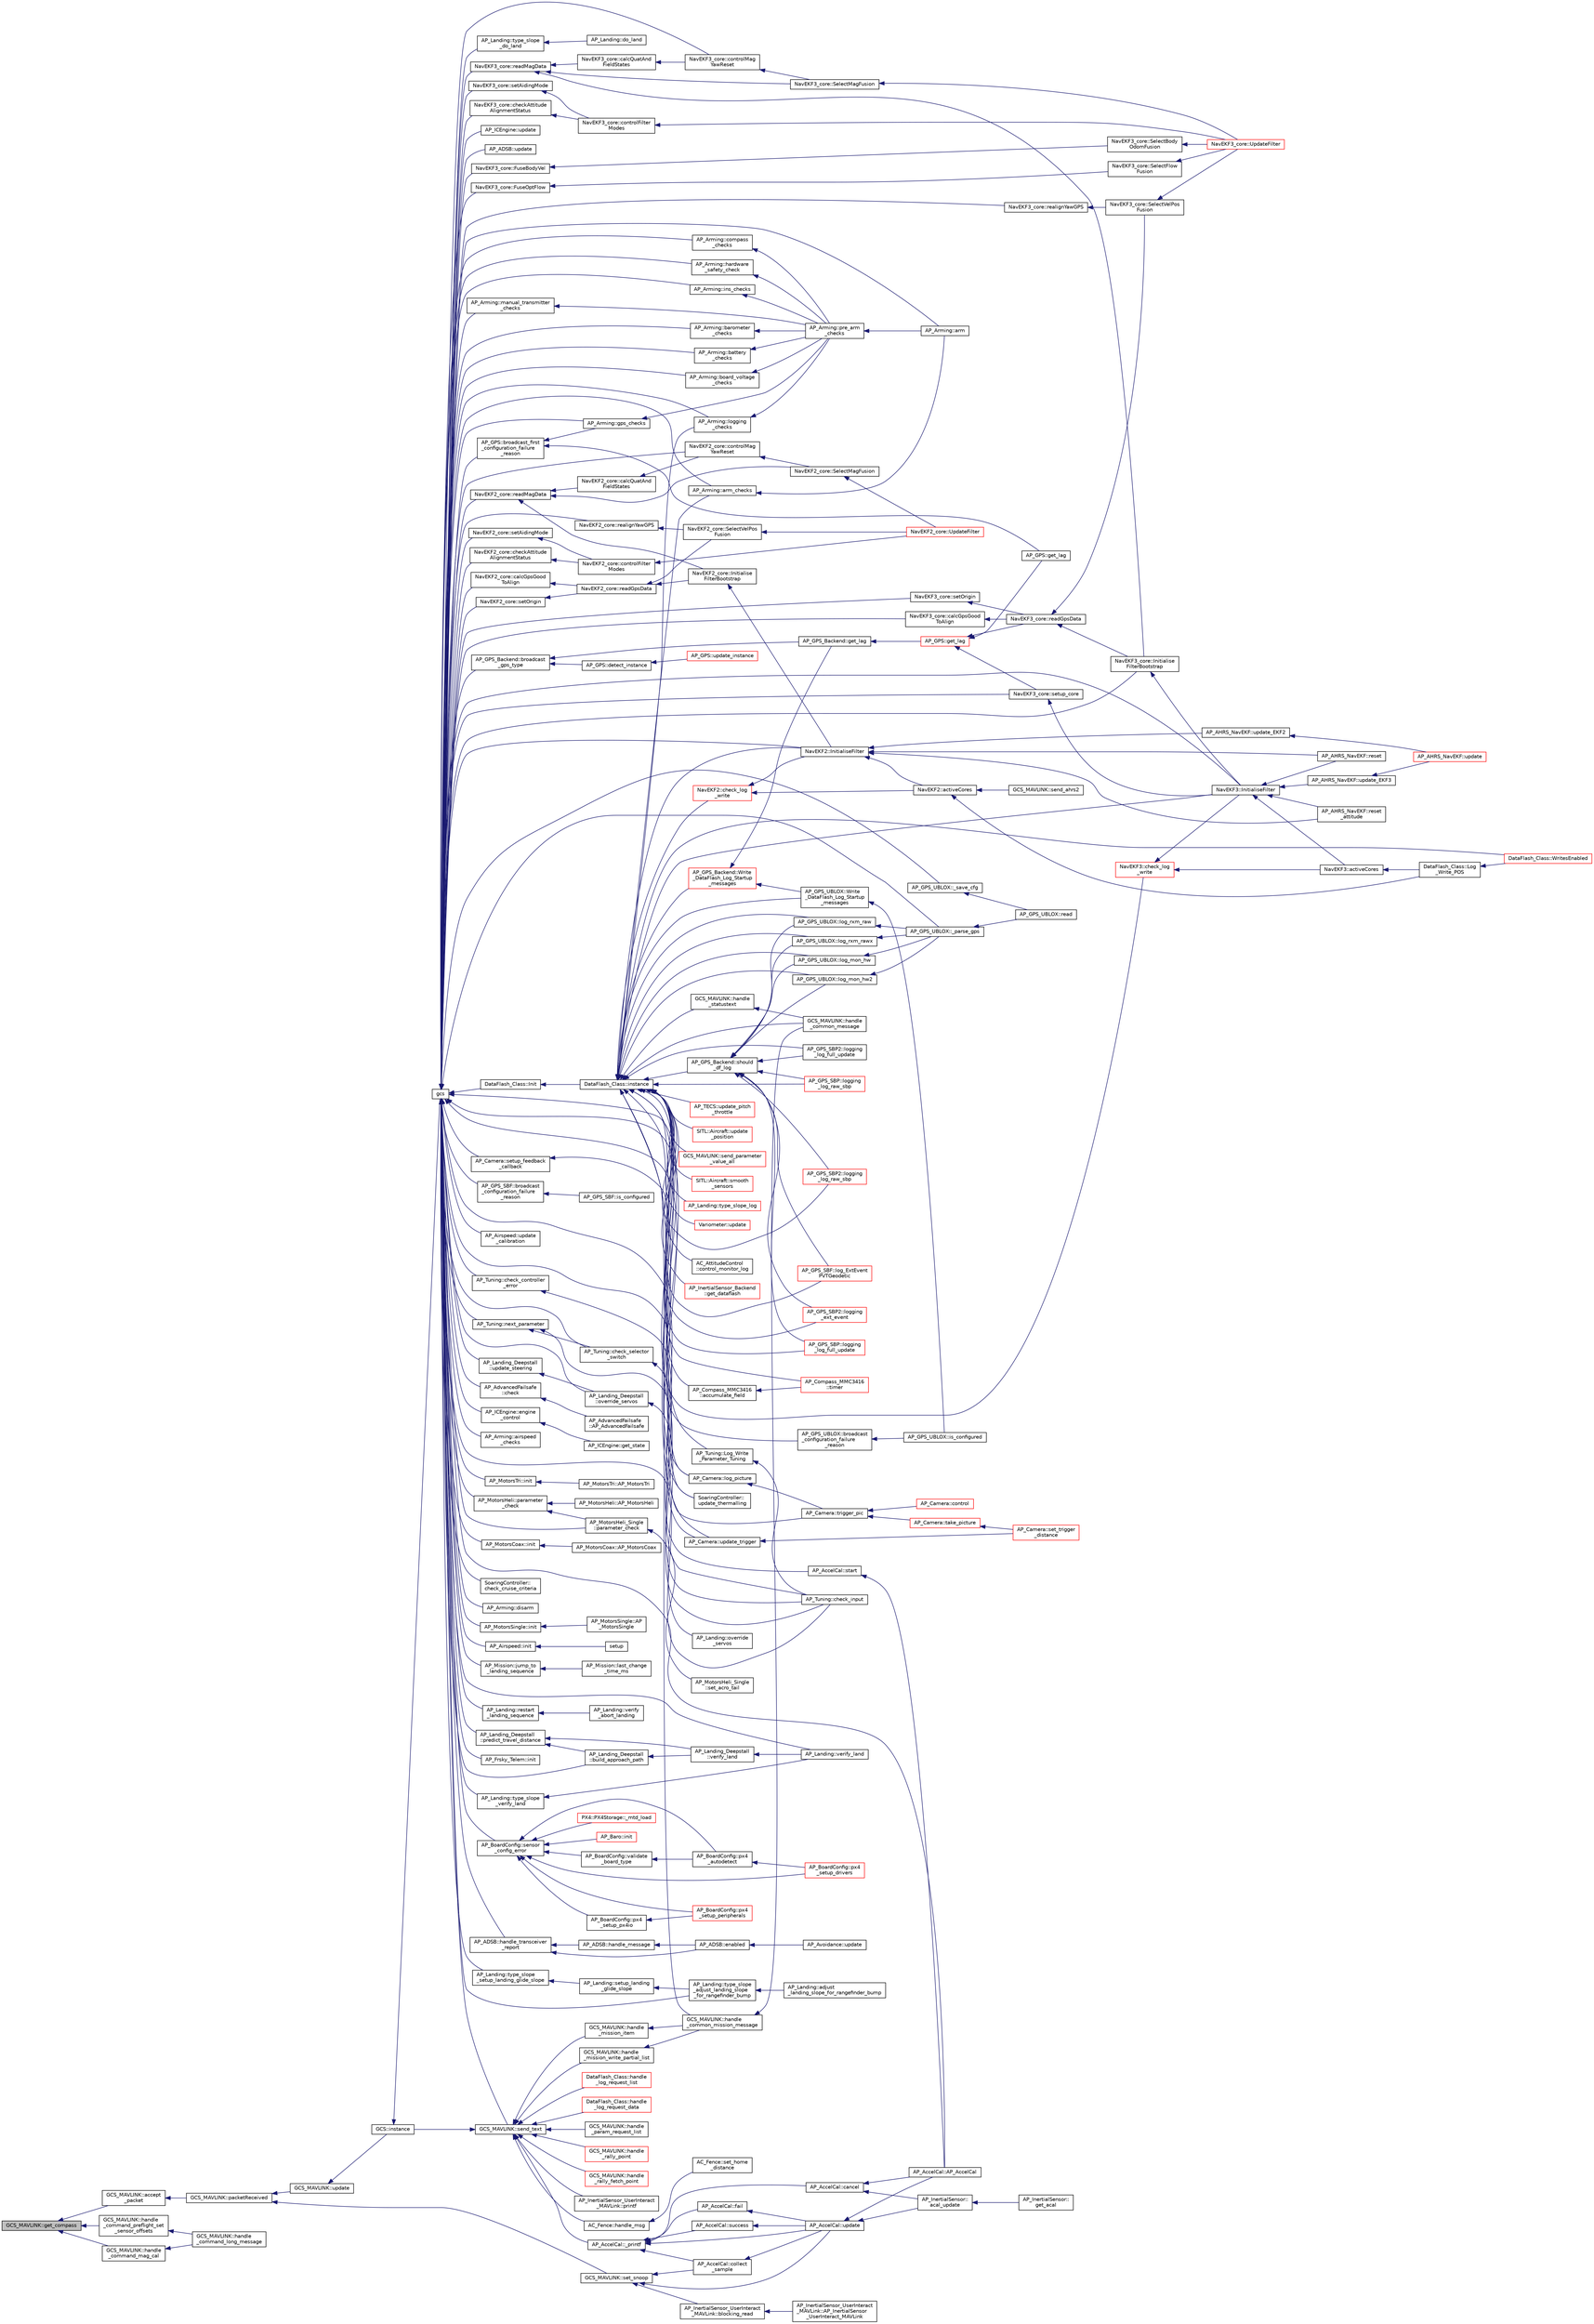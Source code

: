 digraph "GCS_MAVLINK::get_compass"
{
 // INTERACTIVE_SVG=YES
  edge [fontname="Helvetica",fontsize="10",labelfontname="Helvetica",labelfontsize="10"];
  node [fontname="Helvetica",fontsize="10",shape=record];
  rankdir="LR";
  Node1 [label="GCS_MAVLINK::get_compass",height=0.2,width=0.4,color="black", fillcolor="grey75", style="filled", fontcolor="black"];
  Node1 -> Node2 [dir="back",color="midnightblue",fontsize="10",style="solid",fontname="Helvetica"];
  Node2 [label="GCS_MAVLINK::accept\l_packet",height=0.2,width=0.4,color="black", fillcolor="white", style="filled",URL="$structGCS__MAVLINK.html#a27b88d50d3cbc5fec10b1e756eed45ae"];
  Node2 -> Node3 [dir="back",color="midnightblue",fontsize="10",style="solid",fontname="Helvetica"];
  Node3 [label="GCS_MAVLINK::packetReceived",height=0.2,width=0.4,color="black", fillcolor="white", style="filled",URL="$structGCS__MAVLINK.html#aabf8eb6ddc5987a67d80ba3100531b25"];
  Node3 -> Node4 [dir="back",color="midnightblue",fontsize="10",style="solid",fontname="Helvetica"];
  Node4 [label="GCS_MAVLINK::set_snoop",height=0.2,width=0.4,color="black", fillcolor="white", style="filled",URL="$structGCS__MAVLINK.html#a34892e32f5d039c3b977b3798d959645"];
  Node4 -> Node5 [dir="back",color="midnightblue",fontsize="10",style="solid",fontname="Helvetica"];
  Node5 [label="AP_AccelCal::update",height=0.2,width=0.4,color="black", fillcolor="white", style="filled",URL="$classAP__AccelCal.html#a5a2c8a471866eff24b340cc9680f9868"];
  Node5 -> Node6 [dir="back",color="midnightblue",fontsize="10",style="solid",fontname="Helvetica"];
  Node6 [label="AP_InertialSensor::\lacal_update",height=0.2,width=0.4,color="black", fillcolor="white", style="filled",URL="$classAP__InertialSensor.html#a9ca5d711a97f4c33fe6a7c31b1329761"];
  Node6 -> Node7 [dir="back",color="midnightblue",fontsize="10",style="solid",fontname="Helvetica"];
  Node7 [label="AP_InertialSensor::\lget_acal",height=0.2,width=0.4,color="black", fillcolor="white", style="filled",URL="$classAP__InertialSensor.html#ab7992b2d70b268a86ad4354531ae464d"];
  Node5 -> Node8 [dir="back",color="midnightblue",fontsize="10",style="solid",fontname="Helvetica"];
  Node8 [label="AP_AccelCal::AP_AccelCal",height=0.2,width=0.4,color="black", fillcolor="white", style="filled",URL="$classAP__AccelCal.html#a04edd404ef14de6e6106e02f3746afeb"];
  Node4 -> Node9 [dir="back",color="midnightblue",fontsize="10",style="solid",fontname="Helvetica"];
  Node9 [label="AP_AccelCal::collect\l_sample",height=0.2,width=0.4,color="black", fillcolor="white", style="filled",URL="$classAP__AccelCal.html#a82a377b367cf5ce28a8631005cfabb7f"];
  Node9 -> Node5 [dir="back",color="midnightblue",fontsize="10",style="solid",fontname="Helvetica"];
  Node4 -> Node10 [dir="back",color="midnightblue",fontsize="10",style="solid",fontname="Helvetica"];
  Node10 [label="AP_InertialSensor_UserInteract\l_MAVLink::blocking_read",height=0.2,width=0.4,color="black", fillcolor="white", style="filled",URL="$classAP__InertialSensor__UserInteract__MAVLink.html#a48aca70929432691988f04da6a6797e9"];
  Node10 -> Node11 [dir="back",color="midnightblue",fontsize="10",style="solid",fontname="Helvetica"];
  Node11 [label="AP_InertialSensor_UserInteract\l_MAVLink::AP_InertialSensor\l_UserInteract_MAVLink",height=0.2,width=0.4,color="black", fillcolor="white", style="filled",URL="$classAP__InertialSensor__UserInteract__MAVLink.html#ae235eeabe02f29f04a8876cbb1a10161"];
  Node3 -> Node12 [dir="back",color="midnightblue",fontsize="10",style="solid",fontname="Helvetica"];
  Node12 [label="GCS_MAVLINK::update",height=0.2,width=0.4,color="black", fillcolor="white", style="filled",URL="$structGCS__MAVLINK.html#aafd0957768c4f81022b1f173c561b42d"];
  Node12 -> Node13 [dir="back",color="midnightblue",fontsize="10",style="solid",fontname="Helvetica"];
  Node13 [label="GCS::instance",height=0.2,width=0.4,color="black", fillcolor="white", style="filled",URL="$classGCS.html#ae4cc34bdfabd2de4587d3553e6b4582d"];
  Node13 -> Node14 [dir="back",color="midnightblue",fontsize="10",style="solid",fontname="Helvetica"];
  Node14 [label="gcs",height=0.2,width=0.4,color="black", fillcolor="white", style="filled",URL="$GCS__Common_8cpp.html#a1d3cc361b864ddf64a44c12ab3bd044e"];
  Node14 -> Node15 [dir="back",color="midnightblue",fontsize="10",style="solid",fontname="Helvetica"];
  Node15 [label="AP_GPS_UBLOX::_parse_gps",height=0.2,width=0.4,color="black", fillcolor="white", style="filled",URL="$classAP__GPS__UBLOX.html#a16ae8ab4b0babfbc2245beb0a438ec33"];
  Node15 -> Node16 [dir="back",color="midnightblue",fontsize="10",style="solid",fontname="Helvetica"];
  Node16 [label="AP_GPS_UBLOX::read",height=0.2,width=0.4,color="black", fillcolor="white", style="filled",URL="$classAP__GPS__UBLOX.html#a09825f5ca37ee9bdb5e0939a4073a84e"];
  Node14 -> Node17 [dir="back",color="midnightblue",fontsize="10",style="solid",fontname="Helvetica"];
  Node17 [label="AP_GPS_UBLOX::_save_cfg",height=0.2,width=0.4,color="black", fillcolor="white", style="filled",URL="$classAP__GPS__UBLOX.html#a735f714c51ff36ab8e5fa4cf266627ab"];
  Node17 -> Node16 [dir="back",color="midnightblue",fontsize="10",style="solid",fontname="Helvetica"];
  Node14 -> Node18 [dir="back",color="midnightblue",fontsize="10",style="solid",fontname="Helvetica"];
  Node18 [label="AP_Arming::airspeed\l_checks",height=0.2,width=0.4,color="black", fillcolor="white", style="filled",URL="$classAP__Arming.html#a2b7ca6e3c7517feca088b28d45f2fc61"];
  Node14 -> Node8 [dir="back",color="midnightblue",fontsize="10",style="solid",fontname="Helvetica"];
  Node14 -> Node19 [dir="back",color="midnightblue",fontsize="10",style="solid",fontname="Helvetica"];
  Node19 [label="AP_Arming::arm",height=0.2,width=0.4,color="black", fillcolor="white", style="filled",URL="$classAP__Arming.html#a47b859d9929a736df2f08a1cad03efcb"];
  Node14 -> Node20 [dir="back",color="midnightblue",fontsize="10",style="solid",fontname="Helvetica"];
  Node20 [label="AP_Arming::arm_checks",height=0.2,width=0.4,color="black", fillcolor="white", style="filled",URL="$classAP__Arming.html#ab2f0095af9b74996b11006d85fc137ed"];
  Node20 -> Node19 [dir="back",color="midnightblue",fontsize="10",style="solid",fontname="Helvetica"];
  Node14 -> Node21 [dir="back",color="midnightblue",fontsize="10",style="solid",fontname="Helvetica"];
  Node21 [label="AP_Arming::barometer\l_checks",height=0.2,width=0.4,color="black", fillcolor="white", style="filled",URL="$classAP__Arming.html#af6f4e5ed936ada30378367cda0ad7710"];
  Node21 -> Node22 [dir="back",color="midnightblue",fontsize="10",style="solid",fontname="Helvetica"];
  Node22 [label="AP_Arming::pre_arm\l_checks",height=0.2,width=0.4,color="black", fillcolor="white", style="filled",URL="$classAP__Arming.html#a73c03baf7f22b7124a2ac9e9286a850a"];
  Node22 -> Node19 [dir="back",color="midnightblue",fontsize="10",style="solid",fontname="Helvetica"];
  Node14 -> Node23 [dir="back",color="midnightblue",fontsize="10",style="solid",fontname="Helvetica"];
  Node23 [label="AP_Arming::battery\l_checks",height=0.2,width=0.4,color="black", fillcolor="white", style="filled",URL="$classAP__Arming.html#a03bd378dc54cf6f8624cac6c2e59aa79"];
  Node23 -> Node22 [dir="back",color="midnightblue",fontsize="10",style="solid",fontname="Helvetica"];
  Node14 -> Node24 [dir="back",color="midnightblue",fontsize="10",style="solid",fontname="Helvetica"];
  Node24 [label="AP_Arming::board_voltage\l_checks",height=0.2,width=0.4,color="black", fillcolor="white", style="filled",URL="$classAP__Arming.html#a3a7732a0c5ed5b5ccbb97e72c2a6587c"];
  Node24 -> Node22 [dir="back",color="midnightblue",fontsize="10",style="solid",fontname="Helvetica"];
  Node14 -> Node25 [dir="back",color="midnightblue",fontsize="10",style="solid",fontname="Helvetica"];
  Node25 [label="AP_GPS_SBF::broadcast\l_configuration_failure\l_reason",height=0.2,width=0.4,color="black", fillcolor="white", style="filled",URL="$classAP__GPS__SBF.html#a3afd5ceacd87462981cc290fd3dcc66d"];
  Node25 -> Node26 [dir="back",color="midnightblue",fontsize="10",style="solid",fontname="Helvetica"];
  Node26 [label="AP_GPS_SBF::is_configured",height=0.2,width=0.4,color="black", fillcolor="white", style="filled",URL="$classAP__GPS__SBF.html#a6efa60b7831d8b60ebee050d2d37842d"];
  Node14 -> Node27 [dir="back",color="midnightblue",fontsize="10",style="solid",fontname="Helvetica"];
  Node27 [label="AP_GPS_UBLOX::broadcast\l_configuration_failure\l_reason",height=0.2,width=0.4,color="black", fillcolor="white", style="filled",URL="$classAP__GPS__UBLOX.html#a63fbd7a6bd3cac3ce3072a4713a0d1bc"];
  Node27 -> Node28 [dir="back",color="midnightblue",fontsize="10",style="solid",fontname="Helvetica"];
  Node28 [label="AP_GPS_UBLOX::is_configured",height=0.2,width=0.4,color="black", fillcolor="white", style="filled",URL="$classAP__GPS__UBLOX.html#a58f67b3059c4ba8892d12ae9139f077d"];
  Node14 -> Node29 [dir="back",color="midnightblue",fontsize="10",style="solid",fontname="Helvetica"];
  Node29 [label="AP_GPS::broadcast_first\l_configuration_failure\l_reason",height=0.2,width=0.4,color="black", fillcolor="white", style="filled",URL="$classAP__GPS.html#a04a660c6aeee0add4d4d6ebac74c2944"];
  Node29 -> Node30 [dir="back",color="midnightblue",fontsize="10",style="solid",fontname="Helvetica"];
  Node30 [label="AP_GPS::get_lag",height=0.2,width=0.4,color="black", fillcolor="white", style="filled",URL="$classAP__GPS.html#a6e74a89971cdb43f9d24e5dd9a36a090"];
  Node29 -> Node31 [dir="back",color="midnightblue",fontsize="10",style="solid",fontname="Helvetica"];
  Node31 [label="AP_Arming::gps_checks",height=0.2,width=0.4,color="black", fillcolor="white", style="filled",URL="$classAP__Arming.html#a3e31fe40e0d7d0e6befd2f82dd6b5a6d"];
  Node31 -> Node22 [dir="back",color="midnightblue",fontsize="10",style="solid",fontname="Helvetica"];
  Node14 -> Node32 [dir="back",color="midnightblue",fontsize="10",style="solid",fontname="Helvetica"];
  Node32 [label="AP_GPS_Backend::broadcast\l_gps_type",height=0.2,width=0.4,color="black", fillcolor="white", style="filled",URL="$classAP__GPS__Backend.html#ae08cc0de134fdba86c629c09dc5c8790"];
  Node32 -> Node33 [dir="back",color="midnightblue",fontsize="10",style="solid",fontname="Helvetica"];
  Node33 [label="AP_GPS::detect_instance",height=0.2,width=0.4,color="black", fillcolor="white", style="filled",URL="$classAP__GPS.html#a4bdd5c70ed358b4147a58c7d09f040dd"];
  Node33 -> Node34 [dir="back",color="midnightblue",fontsize="10",style="solid",fontname="Helvetica"];
  Node34 [label="AP_GPS::update_instance",height=0.2,width=0.4,color="red", fillcolor="white", style="filled",URL="$classAP__GPS.html#a83302e8b52e5d01ae67375b3542eb460"];
  Node32 -> Node35 [dir="back",color="midnightblue",fontsize="10",style="solid",fontname="Helvetica"];
  Node35 [label="AP_GPS_Backend::get_lag",height=0.2,width=0.4,color="black", fillcolor="white", style="filled",URL="$classAP__GPS__Backend.html#aef958d85d2717afc7b1e3af3eaf19291"];
  Node35 -> Node36 [dir="back",color="midnightblue",fontsize="10",style="solid",fontname="Helvetica"];
  Node36 [label="AP_GPS::get_lag",height=0.2,width=0.4,color="red", fillcolor="white", style="filled",URL="$classAP__GPS.html#a4a682466e84404be8ca6f66816fd56a5"];
  Node36 -> Node30 [dir="back",color="midnightblue",fontsize="10",style="solid",fontname="Helvetica"];
  Node36 -> Node37 [dir="back",color="midnightblue",fontsize="10",style="solid",fontname="Helvetica"];
  Node37 [label="NavEKF3_core::readGpsData",height=0.2,width=0.4,color="black", fillcolor="white", style="filled",URL="$classNavEKF3__core.html#ac8dc281034818e5fc9b2207daa2b7c3a"];
  Node37 -> Node38 [dir="back",color="midnightblue",fontsize="10",style="solid",fontname="Helvetica"];
  Node38 [label="NavEKF3_core::Initialise\lFilterBootstrap",height=0.2,width=0.4,color="black", fillcolor="white", style="filled",URL="$classNavEKF3__core.html#aae18ada44b1b7be0d45af03391ef961a"];
  Node38 -> Node39 [dir="back",color="midnightblue",fontsize="10",style="solid",fontname="Helvetica"];
  Node39 [label="NavEKF3::InitialiseFilter",height=0.2,width=0.4,color="black", fillcolor="white", style="filled",URL="$classNavEKF3.html#a07f064fa513fbb6e7188141904f3b5b5"];
  Node39 -> Node40 [dir="back",color="midnightblue",fontsize="10",style="solid",fontname="Helvetica"];
  Node40 [label="AP_AHRS_NavEKF::update_EKF3",height=0.2,width=0.4,color="black", fillcolor="white", style="filled",URL="$classAP__AHRS__NavEKF.html#a324160404f12959e955554f5aed26459"];
  Node40 -> Node41 [dir="back",color="midnightblue",fontsize="10",style="solid",fontname="Helvetica"];
  Node41 [label="AP_AHRS_NavEKF::update",height=0.2,width=0.4,color="red", fillcolor="white", style="filled",URL="$classAP__AHRS__NavEKF.html#ac8111979c5dc37a55b2c50818534ea52"];
  Node39 -> Node42 [dir="back",color="midnightblue",fontsize="10",style="solid",fontname="Helvetica"];
  Node42 [label="AP_AHRS_NavEKF::reset",height=0.2,width=0.4,color="black", fillcolor="white", style="filled",URL="$classAP__AHRS__NavEKF.html#a532ff0df024a4537e5a108c42ba405a7"];
  Node39 -> Node43 [dir="back",color="midnightblue",fontsize="10",style="solid",fontname="Helvetica"];
  Node43 [label="AP_AHRS_NavEKF::reset\l_attitude",height=0.2,width=0.4,color="black", fillcolor="white", style="filled",URL="$classAP__AHRS__NavEKF.html#a9bd3c7f1793a48cd0d736b19fbfaf19a"];
  Node39 -> Node44 [dir="back",color="midnightblue",fontsize="10",style="solid",fontname="Helvetica"];
  Node44 [label="NavEKF3::activeCores",height=0.2,width=0.4,color="black", fillcolor="white", style="filled",URL="$classNavEKF3.html#a3e1f50ad977a17222fcd7a6851b0f2ec"];
  Node44 -> Node45 [dir="back",color="midnightblue",fontsize="10",style="solid",fontname="Helvetica"];
  Node45 [label="DataFlash_Class::Log\l_Write_POS",height=0.2,width=0.4,color="black", fillcolor="white", style="filled",URL="$classDataFlash__Class.html#a46e58faaa53c44516433f6bb7bde4163"];
  Node45 -> Node46 [dir="back",color="midnightblue",fontsize="10",style="solid",fontname="Helvetica"];
  Node46 [label="DataFlash_Class::WritesEnabled",height=0.2,width=0.4,color="red", fillcolor="white", style="filled",URL="$classDataFlash__Class.html#a680528ccef337901407a125439e1f397"];
  Node37 -> Node47 [dir="back",color="midnightblue",fontsize="10",style="solid",fontname="Helvetica"];
  Node47 [label="NavEKF3_core::SelectVelPos\lFusion",height=0.2,width=0.4,color="black", fillcolor="white", style="filled",URL="$classNavEKF3__core.html#a8f4723dabc873f7112948a18b290fb01"];
  Node47 -> Node48 [dir="back",color="midnightblue",fontsize="10",style="solid",fontname="Helvetica"];
  Node48 [label="NavEKF3_core::UpdateFilter",height=0.2,width=0.4,color="red", fillcolor="white", style="filled",URL="$classNavEKF3__core.html#a2a7fae9e0bf2ce6fc2f9b3918dc168d3"];
  Node36 -> Node49 [dir="back",color="midnightblue",fontsize="10",style="solid",fontname="Helvetica"];
  Node49 [label="NavEKF3_core::setup_core",height=0.2,width=0.4,color="black", fillcolor="white", style="filled",URL="$classNavEKF3__core.html#a0b8f47e59f846a862b145edfaa9b7e99"];
  Node49 -> Node39 [dir="back",color="midnightblue",fontsize="10",style="solid",fontname="Helvetica"];
  Node14 -> Node50 [dir="back",color="midnightblue",fontsize="10",style="solid",fontname="Helvetica"];
  Node50 [label="AP_Landing_Deepstall\l::build_approach_path",height=0.2,width=0.4,color="black", fillcolor="white", style="filled",URL="$classAP__Landing__Deepstall.html#a4a72b071a83b10f686db40d93a9ddb7c"];
  Node50 -> Node51 [dir="back",color="midnightblue",fontsize="10",style="solid",fontname="Helvetica"];
  Node51 [label="AP_Landing_Deepstall\l::verify_land",height=0.2,width=0.4,color="black", fillcolor="white", style="filled",URL="$classAP__Landing__Deepstall.html#af3cde793ef57477c3468547de0a8a90f"];
  Node51 -> Node52 [dir="back",color="midnightblue",fontsize="10",style="solid",fontname="Helvetica"];
  Node52 [label="AP_Landing::verify_land",height=0.2,width=0.4,color="black", fillcolor="white", style="filled",URL="$classAP__Landing.html#afdbc34de818b9cb366336c23660fd495"];
  Node14 -> Node53 [dir="back",color="midnightblue",fontsize="10",style="solid",fontname="Helvetica"];
  Node53 [label="NavEKF2_core::calcGpsGood\lToAlign",height=0.2,width=0.4,color="black", fillcolor="white", style="filled",URL="$classNavEKF2__core.html#af17ad10645eedde6134e5988ed2b80b2"];
  Node53 -> Node54 [dir="back",color="midnightblue",fontsize="10",style="solid",fontname="Helvetica"];
  Node54 [label="NavEKF2_core::readGpsData",height=0.2,width=0.4,color="black", fillcolor="white", style="filled",URL="$classNavEKF2__core.html#ae325dba2deac733f1de41c5e7ee4f707"];
  Node54 -> Node55 [dir="back",color="midnightblue",fontsize="10",style="solid",fontname="Helvetica"];
  Node55 [label="NavEKF2_core::Initialise\lFilterBootstrap",height=0.2,width=0.4,color="black", fillcolor="white", style="filled",URL="$classNavEKF2__core.html#a4a06ae47c3edebdecd2b179a0567f00b"];
  Node55 -> Node56 [dir="back",color="midnightblue",fontsize="10",style="solid",fontname="Helvetica"];
  Node56 [label="NavEKF2::InitialiseFilter",height=0.2,width=0.4,color="black", fillcolor="white", style="filled",URL="$classNavEKF2.html#a9c447b8d84abf2dfc845ddbbbad46a2b"];
  Node56 -> Node57 [dir="back",color="midnightblue",fontsize="10",style="solid",fontname="Helvetica"];
  Node57 [label="AP_AHRS_NavEKF::update_EKF2",height=0.2,width=0.4,color="black", fillcolor="white", style="filled",URL="$classAP__AHRS__NavEKF.html#a0187c6d3d4348b002a204c05d3e94b07"];
  Node57 -> Node41 [dir="back",color="midnightblue",fontsize="10",style="solid",fontname="Helvetica"];
  Node56 -> Node42 [dir="back",color="midnightblue",fontsize="10",style="solid",fontname="Helvetica"];
  Node56 -> Node43 [dir="back",color="midnightblue",fontsize="10",style="solid",fontname="Helvetica"];
  Node56 -> Node58 [dir="back",color="midnightblue",fontsize="10",style="solid",fontname="Helvetica"];
  Node58 [label="NavEKF2::activeCores",height=0.2,width=0.4,color="black", fillcolor="white", style="filled",URL="$classNavEKF2.html#ab18af2714c15fcf190493c01e2a28c73"];
  Node58 -> Node45 [dir="back",color="midnightblue",fontsize="10",style="solid",fontname="Helvetica"];
  Node58 -> Node59 [dir="back",color="midnightblue",fontsize="10",style="solid",fontname="Helvetica"];
  Node59 [label="GCS_MAVLINK::send_ahrs2",height=0.2,width=0.4,color="black", fillcolor="white", style="filled",URL="$structGCS__MAVLINK.html#a558ba3447048b78cb9dde460053e2741"];
  Node54 -> Node60 [dir="back",color="midnightblue",fontsize="10",style="solid",fontname="Helvetica"];
  Node60 [label="NavEKF2_core::SelectVelPos\lFusion",height=0.2,width=0.4,color="black", fillcolor="white", style="filled",URL="$classNavEKF2__core.html#aff31047fa71772bca7ce574617ede0f6"];
  Node60 -> Node61 [dir="back",color="midnightblue",fontsize="10",style="solid",fontname="Helvetica"];
  Node61 [label="NavEKF2_core::UpdateFilter",height=0.2,width=0.4,color="red", fillcolor="white", style="filled",URL="$classNavEKF2__core.html#a5f5c815cbd5ebba30d731f89f87726c3"];
  Node14 -> Node62 [dir="back",color="midnightblue",fontsize="10",style="solid",fontname="Helvetica"];
  Node62 [label="NavEKF3_core::calcGpsGood\lToAlign",height=0.2,width=0.4,color="black", fillcolor="white", style="filled",URL="$classNavEKF3__core.html#ab712c6228fff3e0413b5bf039755ccaf"];
  Node62 -> Node37 [dir="back",color="midnightblue",fontsize="10",style="solid",fontname="Helvetica"];
  Node14 -> Node63 [dir="back",color="midnightblue",fontsize="10",style="solid",fontname="Helvetica"];
  Node63 [label="AP_AdvancedFailsafe\l::check",height=0.2,width=0.4,color="black", fillcolor="white", style="filled",URL="$classAP__AdvancedFailsafe.html#a017a878d56457eea9bd9a59c07b92190"];
  Node63 -> Node64 [dir="back",color="midnightblue",fontsize="10",style="solid",fontname="Helvetica"];
  Node64 [label="AP_AdvancedFailsafe\l::AP_AdvancedFailsafe",height=0.2,width=0.4,color="black", fillcolor="white", style="filled",URL="$classAP__AdvancedFailsafe.html#a39be1f9cf2fd71b852e60314e24a5014"];
  Node14 -> Node65 [dir="back",color="midnightblue",fontsize="10",style="solid",fontname="Helvetica"];
  Node65 [label="AP_Tuning::check_controller\l_error",height=0.2,width=0.4,color="black", fillcolor="white", style="filled",URL="$classAP__Tuning.html#a2edf7f8bc74c25be438ec7ceacbe9267"];
  Node65 -> Node66 [dir="back",color="midnightblue",fontsize="10",style="solid",fontname="Helvetica"];
  Node66 [label="AP_Tuning::check_input",height=0.2,width=0.4,color="black", fillcolor="white", style="filled",URL="$classAP__Tuning.html#a26bf8c5e3711e547ce95654ca285fecb"];
  Node14 -> Node67 [dir="back",color="midnightblue",fontsize="10",style="solid",fontname="Helvetica"];
  Node67 [label="SoaringController::\lcheck_cruise_criteria",height=0.2,width=0.4,color="black", fillcolor="white", style="filled",URL="$classSoaringController.html#a67d3126fd2b67b567a8aac3998948170"];
  Node14 -> Node66 [dir="back",color="midnightblue",fontsize="10",style="solid",fontname="Helvetica"];
  Node14 -> Node68 [dir="back",color="midnightblue",fontsize="10",style="solid",fontname="Helvetica"];
  Node68 [label="AP_Tuning::check_selector\l_switch",height=0.2,width=0.4,color="black", fillcolor="white", style="filled",URL="$classAP__Tuning.html#a2c322bf5acb10cb09aee89436abf4e04"];
  Node68 -> Node66 [dir="back",color="midnightblue",fontsize="10",style="solid",fontname="Helvetica"];
  Node14 -> Node69 [dir="back",color="midnightblue",fontsize="10",style="solid",fontname="Helvetica"];
  Node69 [label="NavEKF2_core::checkAttitude\lAlignmentStatus",height=0.2,width=0.4,color="black", fillcolor="white", style="filled",URL="$classNavEKF2__core.html#aeae0381fbcdde23ea1a58f929d0aeafb"];
  Node69 -> Node70 [dir="back",color="midnightblue",fontsize="10",style="solid",fontname="Helvetica"];
  Node70 [label="NavEKF2_core::controlFilter\lModes",height=0.2,width=0.4,color="black", fillcolor="white", style="filled",URL="$classNavEKF2__core.html#a9c41b138c335540f4cc51c4b3fff9b9f"];
  Node70 -> Node61 [dir="back",color="midnightblue",fontsize="10",style="solid",fontname="Helvetica"];
  Node14 -> Node71 [dir="back",color="midnightblue",fontsize="10",style="solid",fontname="Helvetica"];
  Node71 [label="NavEKF3_core::checkAttitude\lAlignmentStatus",height=0.2,width=0.4,color="black", fillcolor="white", style="filled",URL="$classNavEKF3__core.html#a7ccaa712cd813dd23e6cb1a438be83ae"];
  Node71 -> Node72 [dir="back",color="midnightblue",fontsize="10",style="solid",fontname="Helvetica"];
  Node72 [label="NavEKF3_core::controlFilter\lModes",height=0.2,width=0.4,color="black", fillcolor="white", style="filled",URL="$classNavEKF3__core.html#a95c6e08d506573f77311f547a0d97fd2"];
  Node72 -> Node48 [dir="back",color="midnightblue",fontsize="10",style="solid",fontname="Helvetica"];
  Node14 -> Node73 [dir="back",color="midnightblue",fontsize="10",style="solid",fontname="Helvetica"];
  Node73 [label="AP_Arming::compass\l_checks",height=0.2,width=0.4,color="black", fillcolor="white", style="filled",URL="$classAP__Arming.html#a24332b3f5e2e233914bce12e69ae9564"];
  Node73 -> Node22 [dir="back",color="midnightblue",fontsize="10",style="solid",fontname="Helvetica"];
  Node14 -> Node74 [dir="back",color="midnightblue",fontsize="10",style="solid",fontname="Helvetica"];
  Node74 [label="NavEKF2_core::controlMag\lYawReset",height=0.2,width=0.4,color="black", fillcolor="white", style="filled",URL="$classNavEKF2__core.html#a3989e564224adfa26b0e32a5a03aca10"];
  Node74 -> Node75 [dir="back",color="midnightblue",fontsize="10",style="solid",fontname="Helvetica"];
  Node75 [label="NavEKF2_core::SelectMagFusion",height=0.2,width=0.4,color="black", fillcolor="white", style="filled",URL="$classNavEKF2__core.html#aa0f6cd840e93e0233f056c88ce45ef85"];
  Node75 -> Node61 [dir="back",color="midnightblue",fontsize="10",style="solid",fontname="Helvetica"];
  Node14 -> Node76 [dir="back",color="midnightblue",fontsize="10",style="solid",fontname="Helvetica"];
  Node76 [label="NavEKF3_core::controlMag\lYawReset",height=0.2,width=0.4,color="black", fillcolor="white", style="filled",URL="$classNavEKF3__core.html#ae050fc8e6c45d5134f8cba8dabc719e8"];
  Node76 -> Node77 [dir="back",color="midnightblue",fontsize="10",style="solid",fontname="Helvetica"];
  Node77 [label="NavEKF3_core::SelectMagFusion",height=0.2,width=0.4,color="black", fillcolor="white", style="filled",URL="$classNavEKF3__core.html#a800d407d377e6532d563c68cc3c731d8"];
  Node77 -> Node48 [dir="back",color="midnightblue",fontsize="10",style="solid",fontname="Helvetica"];
  Node14 -> Node78 [dir="back",color="midnightblue",fontsize="10",style="solid",fontname="Helvetica"];
  Node78 [label="AP_Arming::disarm",height=0.2,width=0.4,color="black", fillcolor="white", style="filled",URL="$classAP__Arming.html#a1cd502992feb63526f3e2942576d4c03"];
  Node14 -> Node79 [dir="back",color="midnightblue",fontsize="10",style="solid",fontname="Helvetica"];
  Node79 [label="AP_ICEngine::engine\l_control",height=0.2,width=0.4,color="black", fillcolor="white", style="filled",URL="$classAP__ICEngine.html#a7ff9bcb99673c2fdd18f017902759fdc"];
  Node79 -> Node80 [dir="back",color="midnightblue",fontsize="10",style="solid",fontname="Helvetica"];
  Node80 [label="AP_ICEngine::get_state",height=0.2,width=0.4,color="black", fillcolor="white", style="filled",URL="$classAP__ICEngine.html#a8f16fbca2b8c8ecd7b0c4b25e75b780c"];
  Node14 -> Node81 [dir="back",color="midnightblue",fontsize="10",style="solid",fontname="Helvetica"];
  Node81 [label="NavEKF3_core::FuseBodyVel",height=0.2,width=0.4,color="black", fillcolor="white", style="filled",URL="$classNavEKF3__core.html#ac3a112101b27d4efd4d9f9cb7904268f"];
  Node81 -> Node82 [dir="back",color="midnightblue",fontsize="10",style="solid",fontname="Helvetica"];
  Node82 [label="NavEKF3_core::SelectBody\lOdomFusion",height=0.2,width=0.4,color="black", fillcolor="white", style="filled",URL="$classNavEKF3__core.html#a3428bb1101c7d29ed20a768b39e234a1"];
  Node82 -> Node48 [dir="back",color="midnightblue",fontsize="10",style="solid",fontname="Helvetica"];
  Node14 -> Node83 [dir="back",color="midnightblue",fontsize="10",style="solid",fontname="Helvetica"];
  Node83 [label="NavEKF3_core::FuseOptFlow",height=0.2,width=0.4,color="black", fillcolor="white", style="filled",URL="$classNavEKF3__core.html#a54648c765fad2d34d1de4453beb07f01"];
  Node83 -> Node84 [dir="back",color="midnightblue",fontsize="10",style="solid",fontname="Helvetica"];
  Node84 [label="NavEKF3_core::SelectFlow\lFusion",height=0.2,width=0.4,color="black", fillcolor="white", style="filled",URL="$classNavEKF3__core.html#a39734940646764850a021495895c7beb"];
  Node84 -> Node48 [dir="back",color="midnightblue",fontsize="10",style="solid",fontname="Helvetica"];
  Node14 -> Node31 [dir="back",color="midnightblue",fontsize="10",style="solid",fontname="Helvetica"];
  Node14 -> Node85 [dir="back",color="midnightblue",fontsize="10",style="solid",fontname="Helvetica"];
  Node85 [label="AP_ADSB::handle_transceiver\l_report",height=0.2,width=0.4,color="black", fillcolor="white", style="filled",URL="$classAP__ADSB.html#a3e100c93ec641fc04cbf8b0472a482f2"];
  Node85 -> Node86 [dir="back",color="midnightblue",fontsize="10",style="solid",fontname="Helvetica"];
  Node86 [label="AP_ADSB::enabled",height=0.2,width=0.4,color="black", fillcolor="white", style="filled",URL="$classAP__ADSB.html#af26aa027b7f46c7bc4c6df02e2b383d8"];
  Node86 -> Node87 [dir="back",color="midnightblue",fontsize="10",style="solid",fontname="Helvetica"];
  Node87 [label="AP_Avoidance::update",height=0.2,width=0.4,color="black", fillcolor="white", style="filled",URL="$classAP__Avoidance.html#a37059296c298d5f6d9a5fb11bab4d329"];
  Node85 -> Node88 [dir="back",color="midnightblue",fontsize="10",style="solid",fontname="Helvetica"];
  Node88 [label="AP_ADSB::handle_message",height=0.2,width=0.4,color="black", fillcolor="white", style="filled",URL="$classAP__ADSB.html#add2ce2f5a7bb949117e97164712f814e"];
  Node88 -> Node86 [dir="back",color="midnightblue",fontsize="10",style="solid",fontname="Helvetica"];
  Node14 -> Node89 [dir="back",color="midnightblue",fontsize="10",style="solid",fontname="Helvetica"];
  Node89 [label="AP_Arming::hardware\l_safety_check",height=0.2,width=0.4,color="black", fillcolor="white", style="filled",URL="$classAP__Arming.html#a66dd88cc4605d1c91c655b2959274b5c"];
  Node89 -> Node22 [dir="back",color="midnightblue",fontsize="10",style="solid",fontname="Helvetica"];
  Node14 -> Node90 [dir="back",color="midnightblue",fontsize="10",style="solid",fontname="Helvetica"];
  Node90 [label="AP_MotorsTri::init",height=0.2,width=0.4,color="black", fillcolor="white", style="filled",URL="$classAP__MotorsTri.html#ab3d9289eccb10b59908b71f5d6deef12"];
  Node90 -> Node91 [dir="back",color="midnightblue",fontsize="10",style="solid",fontname="Helvetica"];
  Node91 [label="AP_MotorsTri::AP_MotorsTri",height=0.2,width=0.4,color="black", fillcolor="white", style="filled",URL="$classAP__MotorsTri.html#a282f48b7e788fbbe5ae835a00937cb02",tooltip="Constructor. "];
  Node14 -> Node92 [dir="back",color="midnightblue",fontsize="10",style="solid",fontname="Helvetica"];
  Node92 [label="AP_MotorsCoax::init",height=0.2,width=0.4,color="black", fillcolor="white", style="filled",URL="$classAP__MotorsCoax.html#a608e8b345514d5dc776e9127340c16ce"];
  Node92 -> Node93 [dir="back",color="midnightblue",fontsize="10",style="solid",fontname="Helvetica"];
  Node93 [label="AP_MotorsCoax::AP_MotorsCoax",height=0.2,width=0.4,color="black", fillcolor="white", style="filled",URL="$classAP__MotorsCoax.html#a9f2013067a9ad3699bad4bd7ec4fba55",tooltip="Constructor. "];
  Node14 -> Node94 [dir="back",color="midnightblue",fontsize="10",style="solid",fontname="Helvetica"];
  Node94 [label="AP_MotorsSingle::init",height=0.2,width=0.4,color="black", fillcolor="white", style="filled",URL="$classAP__MotorsSingle.html#a23f9e9dec626aa810d730065eabadbf3"];
  Node94 -> Node95 [dir="back",color="midnightblue",fontsize="10",style="solid",fontname="Helvetica"];
  Node95 [label="AP_MotorsSingle::AP\l_MotorsSingle",height=0.2,width=0.4,color="black", fillcolor="white", style="filled",URL="$classAP__MotorsSingle.html#a93eade83957680ac6f0b01fadc8fbbfa",tooltip="Constructor. "];
  Node14 -> Node96 [dir="back",color="midnightblue",fontsize="10",style="solid",fontname="Helvetica"];
  Node96 [label="AP_Airspeed::init",height=0.2,width=0.4,color="black", fillcolor="white", style="filled",URL="$classAP__Airspeed.html#a7499575104f24c6502e1148c353d9637"];
  Node96 -> Node97 [dir="back",color="midnightblue",fontsize="10",style="solid",fontname="Helvetica"];
  Node97 [label="setup",height=0.2,width=0.4,color="black", fillcolor="white", style="filled",URL="$Airspeed_8cpp.html#a4fc01d736fe50cf5b977f755b675f11d"];
  Node14 -> Node98 [dir="back",color="midnightblue",fontsize="10",style="solid",fontname="Helvetica"];
  Node98 [label="DataFlash_Class::Init",height=0.2,width=0.4,color="black", fillcolor="white", style="filled",URL="$classDataFlash__Class.html#aabebe7ff9db07e2890274fceaa81b063"];
  Node98 -> Node99 [dir="back",color="midnightblue",fontsize="10",style="solid",fontname="Helvetica"];
  Node99 [label="DataFlash_Class::instance",height=0.2,width=0.4,color="black", fillcolor="white", style="filled",URL="$classDataFlash__Class.html#af898b7f68e05b5d2a6eaf53d2c178983"];
  Node99 -> Node100 [dir="back",color="midnightblue",fontsize="10",style="solid",fontname="Helvetica"];
  Node100 [label="AP_Compass_MMC3416\l::accumulate_field",height=0.2,width=0.4,color="black", fillcolor="white", style="filled",URL="$classAP__Compass__MMC3416.html#aa81525e474696e469db55ad9712a1b4f"];
  Node100 -> Node101 [dir="back",color="midnightblue",fontsize="10",style="solid",fontname="Helvetica"];
  Node101 [label="AP_Compass_MMC3416\l::timer",height=0.2,width=0.4,color="red", fillcolor="white", style="filled",URL="$classAP__Compass__MMC3416.html#a8b5b61173af45f3892c51bbeda783190"];
  Node99 -> Node20 [dir="back",color="midnightblue",fontsize="10",style="solid",fontname="Helvetica"];
  Node99 -> Node102 [dir="back",color="midnightblue",fontsize="10",style="solid",fontname="Helvetica"];
  Node102 [label="NavEKF3::check_log\l_write",height=0.2,width=0.4,color="red", fillcolor="white", style="filled",URL="$classNavEKF3.html#afa5a1b626563d35ad95545e8f056214b"];
  Node102 -> Node39 [dir="back",color="midnightblue",fontsize="10",style="solid",fontname="Helvetica"];
  Node102 -> Node44 [dir="back",color="midnightblue",fontsize="10",style="solid",fontname="Helvetica"];
  Node99 -> Node103 [dir="back",color="midnightblue",fontsize="10",style="solid",fontname="Helvetica"];
  Node103 [label="NavEKF2::check_log\l_write",height=0.2,width=0.4,color="red", fillcolor="white", style="filled",URL="$classNavEKF2.html#a124df957952b2cb0c04e4318a173f67a"];
  Node103 -> Node56 [dir="back",color="midnightblue",fontsize="10",style="solid",fontname="Helvetica"];
  Node103 -> Node58 [dir="back",color="midnightblue",fontsize="10",style="solid",fontname="Helvetica"];
  Node99 -> Node104 [dir="back",color="midnightblue",fontsize="10",style="solid",fontname="Helvetica"];
  Node104 [label="AC_AttitudeControl\l::control_monitor_log",height=0.2,width=0.4,color="black", fillcolor="white", style="filled",URL="$classAC__AttitudeControl.html#a24124a33c8cd7a9cd575d0c16a1e2d5b"];
  Node99 -> Node105 [dir="back",color="midnightblue",fontsize="10",style="solid",fontname="Helvetica"];
  Node105 [label="AP_InertialSensor_Backend\l::get_dataflash",height=0.2,width=0.4,color="red", fillcolor="white", style="filled",URL="$classAP__InertialSensor__Backend.html#a6c878a16f5530684e2e1644a374756ca"];
  Node99 -> Node106 [dir="back",color="midnightblue",fontsize="10",style="solid",fontname="Helvetica"];
  Node106 [label="GCS_MAVLINK::handle\l_common_message",height=0.2,width=0.4,color="black", fillcolor="white", style="filled",URL="$structGCS__MAVLINK.html#a13da94a2548ade6552a5250eb3251e89"];
  Node99 -> Node107 [dir="back",color="midnightblue",fontsize="10",style="solid",fontname="Helvetica"];
  Node107 [label="GCS_MAVLINK::handle\l_common_mission_message",height=0.2,width=0.4,color="black", fillcolor="white", style="filled",URL="$structGCS__MAVLINK.html#a00013e2a14c47d88af2638763d82e7d3"];
  Node107 -> Node106 [dir="back",color="midnightblue",fontsize="10",style="solid",fontname="Helvetica"];
  Node99 -> Node108 [dir="back",color="midnightblue",fontsize="10",style="solid",fontname="Helvetica"];
  Node108 [label="GCS_MAVLINK::handle\l_statustext",height=0.2,width=0.4,color="black", fillcolor="white", style="filled",URL="$structGCS__MAVLINK.html#a3e1b87c59be0f67950cce0314ffa4c30"];
  Node108 -> Node106 [dir="back",color="midnightblue",fontsize="10",style="solid",fontname="Helvetica"];
  Node99 -> Node39 [dir="back",color="midnightblue",fontsize="10",style="solid",fontname="Helvetica"];
  Node99 -> Node56 [dir="back",color="midnightblue",fontsize="10",style="solid",fontname="Helvetica"];
  Node99 -> Node109 [dir="back",color="midnightblue",fontsize="10",style="solid",fontname="Helvetica"];
  Node109 [label="AP_GPS_SBF::log_ExtEvent\lPVTGeodetic",height=0.2,width=0.4,color="red", fillcolor="white", style="filled",URL="$classAP__GPS__SBF.html#a029bda686db2bccb2b98f78cf5ea38fe"];
  Node99 -> Node110 [dir="back",color="midnightblue",fontsize="10",style="solid",fontname="Helvetica"];
  Node110 [label="AP_GPS_UBLOX::log_mon_hw",height=0.2,width=0.4,color="black", fillcolor="white", style="filled",URL="$classAP__GPS__UBLOX.html#afaad8ce1ad6c2192e2608e5731789b25"];
  Node110 -> Node15 [dir="back",color="midnightblue",fontsize="10",style="solid",fontname="Helvetica"];
  Node99 -> Node111 [dir="back",color="midnightblue",fontsize="10",style="solid",fontname="Helvetica"];
  Node111 [label="AP_GPS_UBLOX::log_mon_hw2",height=0.2,width=0.4,color="black", fillcolor="white", style="filled",URL="$classAP__GPS__UBLOX.html#aa371c3daa15a309ab65f1522471ff5c2"];
  Node111 -> Node15 [dir="back",color="midnightblue",fontsize="10",style="solid",fontname="Helvetica"];
  Node99 -> Node112 [dir="back",color="midnightblue",fontsize="10",style="solid",fontname="Helvetica"];
  Node112 [label="AP_Camera::log_picture",height=0.2,width=0.4,color="black", fillcolor="white", style="filled",URL="$classAP__Camera.html#ae511c5d9c318c1650f04b4ecb5709112"];
  Node112 -> Node113 [dir="back",color="midnightblue",fontsize="10",style="solid",fontname="Helvetica"];
  Node113 [label="AP_Camera::trigger_pic",height=0.2,width=0.4,color="black", fillcolor="white", style="filled",URL="$classAP__Camera.html#a912338131e4f4ab09eb09139d471b7b3"];
  Node113 -> Node114 [dir="back",color="midnightblue",fontsize="10",style="solid",fontname="Helvetica"];
  Node114 [label="AP_Camera::control",height=0.2,width=0.4,color="red", fillcolor="white", style="filled",URL="$classAP__Camera.html#a7c7aa23d1a71db5345bb11899bbb8f31"];
  Node113 -> Node115 [dir="back",color="midnightblue",fontsize="10",style="solid",fontname="Helvetica"];
  Node115 [label="AP_Camera::take_picture",height=0.2,width=0.4,color="red", fillcolor="white", style="filled",URL="$classAP__Camera.html#a5d7170c290ba358aab4e79e8e79bbb70"];
  Node115 -> Node116 [dir="back",color="midnightblue",fontsize="10",style="solid",fontname="Helvetica"];
  Node116 [label="AP_Camera::set_trigger\l_distance",height=0.2,width=0.4,color="red", fillcolor="white", style="filled",URL="$classAP__Camera.html#a4a39e7eb5e1df8b95ef260b0638c6fc7"];
  Node99 -> Node117 [dir="back",color="midnightblue",fontsize="10",style="solid",fontname="Helvetica"];
  Node117 [label="AP_GPS_UBLOX::log_rxm_raw",height=0.2,width=0.4,color="black", fillcolor="white", style="filled",URL="$classAP__GPS__UBLOX.html#a599fc077195cbe106d1da825688b1440"];
  Node117 -> Node15 [dir="back",color="midnightblue",fontsize="10",style="solid",fontname="Helvetica"];
  Node99 -> Node118 [dir="back",color="midnightblue",fontsize="10",style="solid",fontname="Helvetica"];
  Node118 [label="AP_GPS_UBLOX::log_rxm_rawx",height=0.2,width=0.4,color="black", fillcolor="white", style="filled",URL="$classAP__GPS__UBLOX.html#a3974f2089cb33bed89e19cfe3c7521f8"];
  Node118 -> Node15 [dir="back",color="midnightblue",fontsize="10",style="solid",fontname="Helvetica"];
  Node99 -> Node119 [dir="back",color="midnightblue",fontsize="10",style="solid",fontname="Helvetica"];
  Node119 [label="AP_Tuning::Log_Write\l_Parameter_Tuning",height=0.2,width=0.4,color="black", fillcolor="white", style="filled",URL="$classAP__Tuning.html#abc35074ce5f7c46fbbc644d80c3dc15a"];
  Node119 -> Node66 [dir="back",color="midnightblue",fontsize="10",style="solid",fontname="Helvetica"];
  Node99 -> Node120 [dir="back",color="midnightblue",fontsize="10",style="solid",fontname="Helvetica"];
  Node120 [label="AP_Arming::logging\l_checks",height=0.2,width=0.4,color="black", fillcolor="white", style="filled",URL="$classAP__Arming.html#a42b683a689bf706a186653bcf3c1d442"];
  Node120 -> Node22 [dir="back",color="midnightblue",fontsize="10",style="solid",fontname="Helvetica"];
  Node99 -> Node121 [dir="back",color="midnightblue",fontsize="10",style="solid",fontname="Helvetica"];
  Node121 [label="AP_GPS_SBP2::logging\l_ext_event",height=0.2,width=0.4,color="red", fillcolor="white", style="filled",URL="$classAP__GPS__SBP2.html#ae8c7f53ee8183d7f0b915e9b5a494ae6"];
  Node99 -> Node122 [dir="back",color="midnightblue",fontsize="10",style="solid",fontname="Helvetica"];
  Node122 [label="AP_GPS_SBP::logging\l_log_full_update",height=0.2,width=0.4,color="red", fillcolor="white", style="filled",URL="$classAP__GPS__SBP.html#af5d2846c5c8368ab5d6d9456f78cb04d"];
  Node99 -> Node123 [dir="back",color="midnightblue",fontsize="10",style="solid",fontname="Helvetica"];
  Node123 [label="AP_GPS_SBP2::logging\l_log_full_update",height=0.2,width=0.4,color="black", fillcolor="white", style="filled",URL="$classAP__GPS__SBP2.html#adc254567a151ff0db903b861319f0d56"];
  Node99 -> Node124 [dir="back",color="midnightblue",fontsize="10",style="solid",fontname="Helvetica"];
  Node124 [label="AP_GPS_SBP::logging\l_log_raw_sbp",height=0.2,width=0.4,color="red", fillcolor="white", style="filled",URL="$classAP__GPS__SBP.html#a03c2f3629f94e7b6df5989cc33d9d59a"];
  Node99 -> Node125 [dir="back",color="midnightblue",fontsize="10",style="solid",fontname="Helvetica"];
  Node125 [label="AP_GPS_SBP2::logging\l_log_raw_sbp",height=0.2,width=0.4,color="red", fillcolor="white", style="filled",URL="$classAP__GPS__SBP2.html#af58239a6684265d3fde51012411d110c"];
  Node99 -> Node126 [dir="back",color="midnightblue",fontsize="10",style="solid",fontname="Helvetica"];
  Node126 [label="GCS_MAVLINK::send_parameter\l_value_all",height=0.2,width=0.4,color="red", fillcolor="white", style="filled",URL="$structGCS__MAVLINK.html#a1b0f7429c8fb152e17cd5fc0ff0d9267"];
  Node99 -> Node127 [dir="back",color="midnightblue",fontsize="10",style="solid",fontname="Helvetica"];
  Node127 [label="AP_GPS_Backend::should\l_df_log",height=0.2,width=0.4,color="black", fillcolor="white", style="filled",URL="$classAP__GPS__Backend.html#a78d22fd7b536578b4b444c4ac63d2fda"];
  Node127 -> Node109 [dir="back",color="midnightblue",fontsize="10",style="solid",fontname="Helvetica"];
  Node127 -> Node110 [dir="back",color="midnightblue",fontsize="10",style="solid",fontname="Helvetica"];
  Node127 -> Node111 [dir="back",color="midnightblue",fontsize="10",style="solid",fontname="Helvetica"];
  Node127 -> Node117 [dir="back",color="midnightblue",fontsize="10",style="solid",fontname="Helvetica"];
  Node127 -> Node118 [dir="back",color="midnightblue",fontsize="10",style="solid",fontname="Helvetica"];
  Node127 -> Node121 [dir="back",color="midnightblue",fontsize="10",style="solid",fontname="Helvetica"];
  Node127 -> Node122 [dir="back",color="midnightblue",fontsize="10",style="solid",fontname="Helvetica"];
  Node127 -> Node123 [dir="back",color="midnightblue",fontsize="10",style="solid",fontname="Helvetica"];
  Node127 -> Node124 [dir="back",color="midnightblue",fontsize="10",style="solid",fontname="Helvetica"];
  Node127 -> Node125 [dir="back",color="midnightblue",fontsize="10",style="solid",fontname="Helvetica"];
  Node99 -> Node128 [dir="back",color="midnightblue",fontsize="10",style="solid",fontname="Helvetica"];
  Node128 [label="SITL::Aircraft::smooth\l_sensors",height=0.2,width=0.4,color="red", fillcolor="white", style="filled",URL="$classSITL_1_1Aircraft.html#a8b835df207c22a4d9bc24b14525ce968"];
  Node99 -> Node101 [dir="back",color="midnightblue",fontsize="10",style="solid",fontname="Helvetica"];
  Node99 -> Node129 [dir="back",color="midnightblue",fontsize="10",style="solid",fontname="Helvetica"];
  Node129 [label="AP_Landing::type_slope_log",height=0.2,width=0.4,color="red", fillcolor="white", style="filled",URL="$classAP__Landing.html#ac0b5a7424b989984441d47159f9e691c"];
  Node99 -> Node130 [dir="back",color="midnightblue",fontsize="10",style="solid",fontname="Helvetica"];
  Node130 [label="Variometer::update",height=0.2,width=0.4,color="red", fillcolor="white", style="filled",URL="$classVariometer.html#ae8429634659d6e7f64a64992380e7b2b"];
  Node99 -> Node131 [dir="back",color="midnightblue",fontsize="10",style="solid",fontname="Helvetica"];
  Node131 [label="AP_TECS::update_pitch\l_throttle",height=0.2,width=0.4,color="red", fillcolor="white", style="filled",URL="$classAP__TECS.html#ad9fdee521b36fe15ab8ab06a35717c5a"];
  Node99 -> Node132 [dir="back",color="midnightblue",fontsize="10",style="solid",fontname="Helvetica"];
  Node132 [label="SITL::Aircraft::update\l_position",height=0.2,width=0.4,color="red", fillcolor="white", style="filled",URL="$classSITL_1_1Aircraft.html#a4a72b2c0617cf55b24b062daaae685b9"];
  Node99 -> Node133 [dir="back",color="midnightblue",fontsize="10",style="solid",fontname="Helvetica"];
  Node133 [label="SoaringController::\lupdate_thermalling",height=0.2,width=0.4,color="black", fillcolor="white", style="filled",URL="$classSoaringController.html#abfbc693fd6c93da20fb098aedf6fd596"];
  Node99 -> Node134 [dir="back",color="midnightblue",fontsize="10",style="solid",fontname="Helvetica"];
  Node134 [label="AP_Camera::update_trigger",height=0.2,width=0.4,color="black", fillcolor="white", style="filled",URL="$classAP__Camera.html#a3809f54e2cc95832bb8d5e43451e834f"];
  Node134 -> Node116 [dir="back",color="midnightblue",fontsize="10",style="solid",fontname="Helvetica"];
  Node99 -> Node135 [dir="back",color="midnightblue",fontsize="10",style="solid",fontname="Helvetica"];
  Node135 [label="AP_GPS_Backend::Write\l_DataFlash_Log_Startup\l_messages",height=0.2,width=0.4,color="red", fillcolor="white", style="filled",URL="$classAP__GPS__Backend.html#a40451188361a2919d0061132e07af262"];
  Node135 -> Node35 [dir="back",color="midnightblue",fontsize="10",style="solid",fontname="Helvetica"];
  Node135 -> Node136 [dir="back",color="midnightblue",fontsize="10",style="solid",fontname="Helvetica"];
  Node136 [label="AP_GPS_UBLOX::Write\l_DataFlash_Log_Startup\l_messages",height=0.2,width=0.4,color="black", fillcolor="white", style="filled",URL="$classAP__GPS__UBLOX.html#ad1a1399983bb79c5eb8900f555a825a0"];
  Node136 -> Node28 [dir="back",color="midnightblue",fontsize="10",style="solid",fontname="Helvetica"];
  Node99 -> Node136 [dir="back",color="midnightblue",fontsize="10",style="solid",fontname="Helvetica"];
  Node99 -> Node46 [dir="back",color="midnightblue",fontsize="10",style="solid",fontname="Helvetica"];
  Node14 -> Node137 [dir="back",color="midnightblue",fontsize="10",style="solid",fontname="Helvetica"];
  Node137 [label="AP_Frsky_Telem::init",height=0.2,width=0.4,color="black", fillcolor="white", style="filled",URL="$classAP__Frsky__Telem.html#a85793f92cf5c6c01c6335db43a65579a"];
  Node14 -> Node39 [dir="back",color="midnightblue",fontsize="10",style="solid",fontname="Helvetica"];
  Node14 -> Node56 [dir="back",color="midnightblue",fontsize="10",style="solid",fontname="Helvetica"];
  Node14 -> Node38 [dir="back",color="midnightblue",fontsize="10",style="solid",fontname="Helvetica"];
  Node14 -> Node138 [dir="back",color="midnightblue",fontsize="10",style="solid",fontname="Helvetica"];
  Node138 [label="AP_Arming::ins_checks",height=0.2,width=0.4,color="black", fillcolor="white", style="filled",URL="$classAP__Arming.html#a98bb929393d206413a92adb94d443fc8"];
  Node138 -> Node22 [dir="back",color="midnightblue",fontsize="10",style="solid",fontname="Helvetica"];
  Node14 -> Node139 [dir="back",color="midnightblue",fontsize="10",style="solid",fontname="Helvetica"];
  Node139 [label="AP_Mission::jump_to\l_landing_sequence",height=0.2,width=0.4,color="black", fillcolor="white", style="filled",URL="$classAP__Mission.html#a05baa29469cdd5a9606903a7c6b3f3c1"];
  Node139 -> Node140 [dir="back",color="midnightblue",fontsize="10",style="solid",fontname="Helvetica"];
  Node140 [label="AP_Mission::last_change\l_time_ms",height=0.2,width=0.4,color="black", fillcolor="white", style="filled",URL="$classAP__Mission.html#ad7c38b95e293e4a8304ecf520842e5c7"];
  Node14 -> Node112 [dir="back",color="midnightblue",fontsize="10",style="solid",fontname="Helvetica"];
  Node14 -> Node120 [dir="back",color="midnightblue",fontsize="10",style="solid",fontname="Helvetica"];
  Node14 -> Node141 [dir="back",color="midnightblue",fontsize="10",style="solid",fontname="Helvetica"];
  Node141 [label="AP_Arming::manual_transmitter\l_checks",height=0.2,width=0.4,color="black", fillcolor="white", style="filled",URL="$classAP__Arming.html#aa2db8e16fc960948bf9ddd7fd875bb3b"];
  Node141 -> Node22 [dir="back",color="midnightblue",fontsize="10",style="solid",fontname="Helvetica"];
  Node14 -> Node142 [dir="back",color="midnightblue",fontsize="10",style="solid",fontname="Helvetica"];
  Node142 [label="AP_Tuning::next_parameter",height=0.2,width=0.4,color="black", fillcolor="white", style="filled",URL="$classAP__Tuning.html#a983f0deed9283fcce372f6cc12746b67"];
  Node142 -> Node66 [dir="back",color="midnightblue",fontsize="10",style="solid",fontname="Helvetica"];
  Node142 -> Node68 [dir="back",color="midnightblue",fontsize="10",style="solid",fontname="Helvetica"];
  Node14 -> Node143 [dir="back",color="midnightblue",fontsize="10",style="solid",fontname="Helvetica"];
  Node143 [label="AP_Landing_Deepstall\l::override_servos",height=0.2,width=0.4,color="black", fillcolor="white", style="filled",URL="$classAP__Landing__Deepstall.html#aa518e1d049391f63af62d1374f4ee817"];
  Node143 -> Node144 [dir="back",color="midnightblue",fontsize="10",style="solid",fontname="Helvetica"];
  Node144 [label="AP_Landing::override\l_servos",height=0.2,width=0.4,color="black", fillcolor="white", style="filled",URL="$classAP__Landing.html#ab2d71a947b43a822f9b76a29ac4cf901"];
  Node14 -> Node145 [dir="back",color="midnightblue",fontsize="10",style="solid",fontname="Helvetica"];
  Node145 [label="AP_MotorsHeli::parameter\l_check",height=0.2,width=0.4,color="black", fillcolor="white", style="filled",URL="$classAP__MotorsHeli.html#aa7172580b1d54866a8314e3276fe629f"];
  Node145 -> Node146 [dir="back",color="midnightblue",fontsize="10",style="solid",fontname="Helvetica"];
  Node146 [label="AP_MotorsHeli::AP_MotorsHeli",height=0.2,width=0.4,color="black", fillcolor="white", style="filled",URL="$classAP__MotorsHeli.html#a800343822b4cef4639f4f0a563cb1875",tooltip="Constructor. "];
  Node145 -> Node147 [dir="back",color="midnightblue",fontsize="10",style="solid",fontname="Helvetica"];
  Node147 [label="AP_MotorsHeli_Single\l::parameter_check",height=0.2,width=0.4,color="black", fillcolor="white", style="filled",URL="$classAP__MotorsHeli__Single.html#a3a46691da820ffb3555bcf207127d372"];
  Node147 -> Node148 [dir="back",color="midnightblue",fontsize="10",style="solid",fontname="Helvetica"];
  Node148 [label="AP_MotorsHeli_Single\l::set_acro_tail",height=0.2,width=0.4,color="black", fillcolor="white", style="filled",URL="$classAP__MotorsHeli__Single.html#a190e383774bbdb47389e2a42a4b61fd0"];
  Node14 -> Node147 [dir="back",color="midnightblue",fontsize="10",style="solid",fontname="Helvetica"];
  Node14 -> Node149 [dir="back",color="midnightblue",fontsize="10",style="solid",fontname="Helvetica"];
  Node149 [label="AP_Landing_Deepstall\l::predict_travel_distance",height=0.2,width=0.4,color="black", fillcolor="white", style="filled",URL="$classAP__Landing__Deepstall.html#a03961c4449fc8bee752c05603b801f96"];
  Node149 -> Node50 [dir="back",color="midnightblue",fontsize="10",style="solid",fontname="Helvetica"];
  Node149 -> Node51 [dir="back",color="midnightblue",fontsize="10",style="solid",fontname="Helvetica"];
  Node14 -> Node150 [dir="back",color="midnightblue",fontsize="10",style="solid",fontname="Helvetica"];
  Node150 [label="NavEKF2_core::readMagData",height=0.2,width=0.4,color="black", fillcolor="white", style="filled",URL="$classNavEKF2__core.html#abf6ac301297f486d9690d97c7a19dad8"];
  Node150 -> Node55 [dir="back",color="midnightblue",fontsize="10",style="solid",fontname="Helvetica"];
  Node150 -> Node151 [dir="back",color="midnightblue",fontsize="10",style="solid",fontname="Helvetica"];
  Node151 [label="NavEKF2_core::calcQuatAnd\lFieldStates",height=0.2,width=0.4,color="black", fillcolor="white", style="filled",URL="$classNavEKF2__core.html#af6d172634e15ba1643bf4c53c390f5e2"];
  Node151 -> Node74 [dir="back",color="midnightblue",fontsize="10",style="solid",fontname="Helvetica"];
  Node150 -> Node75 [dir="back",color="midnightblue",fontsize="10",style="solid",fontname="Helvetica"];
  Node14 -> Node152 [dir="back",color="midnightblue",fontsize="10",style="solid",fontname="Helvetica"];
  Node152 [label="NavEKF3_core::readMagData",height=0.2,width=0.4,color="black", fillcolor="white", style="filled",URL="$classNavEKF3__core.html#a39fe9f76e9c368cba51e9af9b2367513"];
  Node152 -> Node38 [dir="back",color="midnightblue",fontsize="10",style="solid",fontname="Helvetica"];
  Node152 -> Node153 [dir="back",color="midnightblue",fontsize="10",style="solid",fontname="Helvetica"];
  Node153 [label="NavEKF3_core::calcQuatAnd\lFieldStates",height=0.2,width=0.4,color="black", fillcolor="white", style="filled",URL="$classNavEKF3__core.html#a93a3f4411a8dc4df4819e13856d037d5"];
  Node153 -> Node76 [dir="back",color="midnightblue",fontsize="10",style="solid",fontname="Helvetica"];
  Node152 -> Node77 [dir="back",color="midnightblue",fontsize="10",style="solid",fontname="Helvetica"];
  Node14 -> Node154 [dir="back",color="midnightblue",fontsize="10",style="solid",fontname="Helvetica"];
  Node154 [label="NavEKF2_core::realignYawGPS",height=0.2,width=0.4,color="black", fillcolor="white", style="filled",URL="$classNavEKF2__core.html#aed15cb967c48ddec08676da95e7af668"];
  Node154 -> Node60 [dir="back",color="midnightblue",fontsize="10",style="solid",fontname="Helvetica"];
  Node14 -> Node155 [dir="back",color="midnightblue",fontsize="10",style="solid",fontname="Helvetica"];
  Node155 [label="NavEKF3_core::realignYawGPS",height=0.2,width=0.4,color="black", fillcolor="white", style="filled",URL="$classNavEKF3__core.html#a178c96e9746f94c6aff4c1af261f1a02"];
  Node155 -> Node47 [dir="back",color="midnightblue",fontsize="10",style="solid",fontname="Helvetica"];
  Node14 -> Node156 [dir="back",color="midnightblue",fontsize="10",style="solid",fontname="Helvetica"];
  Node156 [label="AP_Landing::restart\l_landing_sequence",height=0.2,width=0.4,color="black", fillcolor="white", style="filled",URL="$classAP__Landing.html#a4cb652398231c274e6061aa6b211366b"];
  Node156 -> Node157 [dir="back",color="midnightblue",fontsize="10",style="solid",fontname="Helvetica"];
  Node157 [label="AP_Landing::verify\l_abort_landing",height=0.2,width=0.4,color="black", fillcolor="white", style="filled",URL="$classAP__Landing.html#a23d5d937afe630bfa1d3eeea5d767e4b"];
  Node14 -> Node158 [dir="back",color="midnightblue",fontsize="10",style="solid",fontname="Helvetica"];
  Node158 [label="GCS_MAVLINK::send_text",height=0.2,width=0.4,color="black", fillcolor="white", style="filled",URL="$structGCS__MAVLINK.html#a4a140f70e82bd456931afdfe045d610b"];
  Node158 -> Node159 [dir="back",color="midnightblue",fontsize="10",style="solid",fontname="Helvetica"];
  Node159 [label="AC_Fence::handle_msg",height=0.2,width=0.4,color="black", fillcolor="white", style="filled",URL="$classAC__Fence.html#a9e7499c3b42f4ef5cc120bf103d17fe3",tooltip="handler for polygon fence messages with GCS "];
  Node159 -> Node160 [dir="back",color="midnightblue",fontsize="10",style="solid",fontname="Helvetica"];
  Node160 [label="AC_Fence::set_home\l_distance",height=0.2,width=0.4,color="black", fillcolor="white", style="filled",URL="$classAC__Fence.html#ae37cf33a4fd250b66386253720fddbc9",tooltip="set_home_distance - update vehicle&#39;s distance from home in meters - required for circular horizontal ..."];
  Node158 -> Node161 [dir="back",color="midnightblue",fontsize="10",style="solid",fontname="Helvetica"];
  Node161 [label="AP_AccelCal::_printf",height=0.2,width=0.4,color="black", fillcolor="white", style="filled",URL="$classAP__AccelCal.html#abe59da874832ef2d6a025a3975fb735c"];
  Node161 -> Node162 [dir="back",color="midnightblue",fontsize="10",style="solid",fontname="Helvetica"];
  Node162 [label="AP_AccelCal::cancel",height=0.2,width=0.4,color="black", fillcolor="white", style="filled",URL="$classAP__AccelCal.html#a43c12755c810581bbbf236bb7fd1c2d0"];
  Node162 -> Node6 [dir="back",color="midnightblue",fontsize="10",style="solid",fontname="Helvetica"];
  Node162 -> Node8 [dir="back",color="midnightblue",fontsize="10",style="solid",fontname="Helvetica"];
  Node161 -> Node9 [dir="back",color="midnightblue",fontsize="10",style="solid",fontname="Helvetica"];
  Node161 -> Node163 [dir="back",color="midnightblue",fontsize="10",style="solid",fontname="Helvetica"];
  Node163 [label="AP_AccelCal::fail",height=0.2,width=0.4,color="black", fillcolor="white", style="filled",URL="$classAP__AccelCal.html#a9094298479f444bac854a5720b157cd8"];
  Node163 -> Node5 [dir="back",color="midnightblue",fontsize="10",style="solid",fontname="Helvetica"];
  Node161 -> Node164 [dir="back",color="midnightblue",fontsize="10",style="solid",fontname="Helvetica"];
  Node164 [label="AP_AccelCal::success",height=0.2,width=0.4,color="black", fillcolor="white", style="filled",URL="$classAP__AccelCal.html#a2e758cdfaac8016ef037b8f002daec61"];
  Node164 -> Node5 [dir="back",color="midnightblue",fontsize="10",style="solid",fontname="Helvetica"];
  Node161 -> Node5 [dir="back",color="midnightblue",fontsize="10",style="solid",fontname="Helvetica"];
  Node158 -> Node165 [dir="back",color="midnightblue",fontsize="10",style="solid",fontname="Helvetica"];
  Node165 [label="AP_InertialSensor_UserInteract\l_MAVLink::printf",height=0.2,width=0.4,color="black", fillcolor="white", style="filled",URL="$classAP__InertialSensor__UserInteract__MAVLink.html#a738f50c0b4d0737de7f853960729b139"];
  Node158 -> Node166 [dir="back",color="midnightblue",fontsize="10",style="solid",fontname="Helvetica"];
  Node166 [label="DataFlash_Class::handle\l_log_request_list",height=0.2,width=0.4,color="red", fillcolor="white", style="filled",URL="$classDataFlash__Class.html#aa8189b376a616ce549bae1617e00025e"];
  Node158 -> Node167 [dir="back",color="midnightblue",fontsize="10",style="solid",fontname="Helvetica"];
  Node167 [label="DataFlash_Class::handle\l_log_request_data",height=0.2,width=0.4,color="red", fillcolor="white", style="filled",URL="$classDataFlash__Class.html#a7460bed0ed59f26ad3cfa317b212bcdd"];
  Node158 -> Node13 [dir="back",color="midnightblue",fontsize="10",style="solid",fontname="Helvetica"];
  Node158 -> Node168 [dir="back",color="midnightblue",fontsize="10",style="solid",fontname="Helvetica"];
  Node168 [label="GCS_MAVLINK::handle\l_mission_write_partial_list",height=0.2,width=0.4,color="black", fillcolor="white", style="filled",URL="$structGCS__MAVLINK.html#add72083180081323352d4f701ae0d7d2"];
  Node168 -> Node107 [dir="back",color="midnightblue",fontsize="10",style="solid",fontname="Helvetica"];
  Node158 -> Node169 [dir="back",color="midnightblue",fontsize="10",style="solid",fontname="Helvetica"];
  Node169 [label="GCS_MAVLINK::handle\l_mission_item",height=0.2,width=0.4,color="black", fillcolor="white", style="filled",URL="$structGCS__MAVLINK.html#a143a91427102a9aea995d10bad67f435"];
  Node169 -> Node107 [dir="back",color="midnightblue",fontsize="10",style="solid",fontname="Helvetica"];
  Node158 -> Node170 [dir="back",color="midnightblue",fontsize="10",style="solid",fontname="Helvetica"];
  Node170 [label="GCS_MAVLINK::handle\l_param_request_list",height=0.2,width=0.4,color="black", fillcolor="white", style="filled",URL="$structGCS__MAVLINK.html#a45f2a7f8ba45e6d161ba4d6971e3fd66"];
  Node158 -> Node171 [dir="back",color="midnightblue",fontsize="10",style="solid",fontname="Helvetica"];
  Node171 [label="GCS_MAVLINK::handle\l_rally_point",height=0.2,width=0.4,color="red", fillcolor="white", style="filled",URL="$structGCS__MAVLINK.html#ae507720fd8a0a7f67bc8100a5ae55c40"];
  Node158 -> Node172 [dir="back",color="midnightblue",fontsize="10",style="solid",fontname="Helvetica"];
  Node172 [label="GCS_MAVLINK::handle\l_rally_fetch_point",height=0.2,width=0.4,color="red", fillcolor="white", style="filled",URL="$structGCS__MAVLINK.html#afaa95bf142df1dcbc7f94be7783265c7"];
  Node14 -> Node173 [dir="back",color="midnightblue",fontsize="10",style="solid",fontname="Helvetica"];
  Node173 [label="AP_BoardConfig::sensor\l_config_error",height=0.2,width=0.4,color="black", fillcolor="white", style="filled",URL="$classAP__BoardConfig.html#ab7d977aecbbe7090266bee755bf2cc32"];
  Node173 -> Node174 [dir="back",color="midnightblue",fontsize="10",style="solid",fontname="Helvetica"];
  Node174 [label="PX4::PX4Storage::_mtd_load",height=0.2,width=0.4,color="red", fillcolor="white", style="filled",URL="$classPX4_1_1PX4Storage.html#aad546c170b46ea2e79f105f6a3118ae3"];
  Node173 -> Node175 [dir="back",color="midnightblue",fontsize="10",style="solid",fontname="Helvetica"];
  Node175 [label="AP_Baro::init",height=0.2,width=0.4,color="red", fillcolor="white", style="filled",URL="$classAP__Baro.html#a942db790233528bfbb4d9a07c3454360"];
  Node173 -> Node176 [dir="back",color="midnightblue",fontsize="10",style="solid",fontname="Helvetica"];
  Node176 [label="AP_BoardConfig::px4\l_autodetect",height=0.2,width=0.4,color="black", fillcolor="white", style="filled",URL="$classAP__BoardConfig.html#a7c4ef7fb1a262ecf7ae398c064a8bd2b"];
  Node176 -> Node177 [dir="back",color="midnightblue",fontsize="10",style="solid",fontname="Helvetica"];
  Node177 [label="AP_BoardConfig::px4\l_setup_drivers",height=0.2,width=0.4,color="red", fillcolor="white", style="filled",URL="$classAP__BoardConfig.html#a8eea748fde57e8fe745477393457c576"];
  Node173 -> Node177 [dir="back",color="midnightblue",fontsize="10",style="solid",fontname="Helvetica"];
  Node173 -> Node178 [dir="back",color="midnightblue",fontsize="10",style="solid",fontname="Helvetica"];
  Node178 [label="AP_BoardConfig::px4\l_setup_peripherals",height=0.2,width=0.4,color="red", fillcolor="white", style="filled",URL="$classAP__BoardConfig.html#abf10a9f4d43760ea3311c4bd22e6205f"];
  Node173 -> Node179 [dir="back",color="midnightblue",fontsize="10",style="solid",fontname="Helvetica"];
  Node179 [label="AP_BoardConfig::px4\l_setup_px4io",height=0.2,width=0.4,color="black", fillcolor="white", style="filled",URL="$classAP__BoardConfig.html#aa2db66012c1c14fc1ae4f42ff3433785"];
  Node179 -> Node178 [dir="back",color="midnightblue",fontsize="10",style="solid",fontname="Helvetica"];
  Node173 -> Node180 [dir="back",color="midnightblue",fontsize="10",style="solid",fontname="Helvetica"];
  Node180 [label="AP_BoardConfig::validate\l_board_type",height=0.2,width=0.4,color="black", fillcolor="white", style="filled",URL="$classAP__BoardConfig.html#a4627edfc76be9285ca507f8a58c60b72"];
  Node180 -> Node176 [dir="back",color="midnightblue",fontsize="10",style="solid",fontname="Helvetica"];
  Node14 -> Node181 [dir="back",color="midnightblue",fontsize="10",style="solid",fontname="Helvetica"];
  Node181 [label="NavEKF2_core::setAidingMode",height=0.2,width=0.4,color="black", fillcolor="white", style="filled",URL="$classNavEKF2__core.html#a9bd042974d65cfc6b789959c980281e9"];
  Node181 -> Node70 [dir="back",color="midnightblue",fontsize="10",style="solid",fontname="Helvetica"];
  Node14 -> Node182 [dir="back",color="midnightblue",fontsize="10",style="solid",fontname="Helvetica"];
  Node182 [label="NavEKF3_core::setAidingMode",height=0.2,width=0.4,color="black", fillcolor="white", style="filled",URL="$classNavEKF3__core.html#aa136ad0e0f33a45a6f9d907e4543b9c2"];
  Node182 -> Node72 [dir="back",color="midnightblue",fontsize="10",style="solid",fontname="Helvetica"];
  Node14 -> Node183 [dir="back",color="midnightblue",fontsize="10",style="solid",fontname="Helvetica"];
  Node183 [label="NavEKF2_core::setOrigin",height=0.2,width=0.4,color="black", fillcolor="white", style="filled",URL="$classNavEKF2__core.html#af5d9a266f5cbe14a3777c0fd4b54a8a2"];
  Node183 -> Node54 [dir="back",color="midnightblue",fontsize="10",style="solid",fontname="Helvetica"];
  Node14 -> Node184 [dir="back",color="midnightblue",fontsize="10",style="solid",fontname="Helvetica"];
  Node184 [label="NavEKF3_core::setOrigin",height=0.2,width=0.4,color="black", fillcolor="white", style="filled",URL="$classNavEKF3__core.html#af9e8c548152f6184e43f212ce519d228"];
  Node184 -> Node37 [dir="back",color="midnightblue",fontsize="10",style="solid",fontname="Helvetica"];
  Node14 -> Node49 [dir="back",color="midnightblue",fontsize="10",style="solid",fontname="Helvetica"];
  Node14 -> Node185 [dir="back",color="midnightblue",fontsize="10",style="solid",fontname="Helvetica"];
  Node185 [label="AP_Camera::setup_feedback\l_callback",height=0.2,width=0.4,color="black", fillcolor="white", style="filled",URL="$classAP__Camera.html#a52203d3c3cc7e420e58c6d0e882f35f4"];
  Node185 -> Node113 [dir="back",color="midnightblue",fontsize="10",style="solid",fontname="Helvetica"];
  Node14 -> Node186 [dir="back",color="midnightblue",fontsize="10",style="solid",fontname="Helvetica"];
  Node186 [label="AP_AccelCal::start",height=0.2,width=0.4,color="black", fillcolor="white", style="filled",URL="$classAP__AccelCal.html#a5a1f3f9b0c46aa6f245440c0a1a358d7"];
  Node186 -> Node8 [dir="back",color="midnightblue",fontsize="10",style="solid",fontname="Helvetica"];
  Node14 -> Node187 [dir="back",color="midnightblue",fontsize="10",style="solid",fontname="Helvetica"];
  Node187 [label="AP_Landing::type_slope\l_adjust_landing_slope\l_for_rangefinder_bump",height=0.2,width=0.4,color="black", fillcolor="white", style="filled",URL="$classAP__Landing.html#a68317a4d27e65aadc7013a9363da5ce3"];
  Node187 -> Node188 [dir="back",color="midnightblue",fontsize="10",style="solid",fontname="Helvetica"];
  Node188 [label="AP_Landing::adjust\l_landing_slope_for_rangefinder_bump",height=0.2,width=0.4,color="black", fillcolor="white", style="filled",URL="$classAP__Landing.html#aca701ba52726269447500bdf654b3b10"];
  Node14 -> Node189 [dir="back",color="midnightblue",fontsize="10",style="solid",fontname="Helvetica"];
  Node189 [label="AP_Landing::type_slope\l_do_land",height=0.2,width=0.4,color="black", fillcolor="white", style="filled",URL="$classAP__Landing.html#af39dd86c5af8eea24ce31fe858b9c26b"];
  Node189 -> Node190 [dir="back",color="midnightblue",fontsize="10",style="solid",fontname="Helvetica"];
  Node190 [label="AP_Landing::do_land",height=0.2,width=0.4,color="black", fillcolor="white", style="filled",URL="$classAP__Landing.html#ac7cb51eaa69d1bed262223b56ee2c4ce"];
  Node14 -> Node191 [dir="back",color="midnightblue",fontsize="10",style="solid",fontname="Helvetica"];
  Node191 [label="AP_Landing::type_slope\l_setup_landing_glide_slope",height=0.2,width=0.4,color="black", fillcolor="white", style="filled",URL="$classAP__Landing.html#a1dfa510a03baa86e6814acf6b3c75595"];
  Node191 -> Node192 [dir="back",color="midnightblue",fontsize="10",style="solid",fontname="Helvetica"];
  Node192 [label="AP_Landing::setup_landing\l_glide_slope",height=0.2,width=0.4,color="black", fillcolor="white", style="filled",URL="$classAP__Landing.html#a5cdce89b787f18c99ced194d501c50ae"];
  Node192 -> Node187 [dir="back",color="midnightblue",fontsize="10",style="solid",fontname="Helvetica"];
  Node14 -> Node193 [dir="back",color="midnightblue",fontsize="10",style="solid",fontname="Helvetica"];
  Node193 [label="AP_Landing::type_slope\l_verify_land",height=0.2,width=0.4,color="black", fillcolor="white", style="filled",URL="$classAP__Landing.html#a7e884642791e4b1f0b9c396b86055a6a"];
  Node193 -> Node52 [dir="back",color="midnightblue",fontsize="10",style="solid",fontname="Helvetica"];
  Node14 -> Node194 [dir="back",color="midnightblue",fontsize="10",style="solid",fontname="Helvetica"];
  Node194 [label="AP_ICEngine::update",height=0.2,width=0.4,color="black", fillcolor="white", style="filled",URL="$classAP__ICEngine.html#a72c0687138bdfde2f905f00be039b710"];
  Node14 -> Node195 [dir="back",color="midnightblue",fontsize="10",style="solid",fontname="Helvetica"];
  Node195 [label="AP_ADSB::update",height=0.2,width=0.4,color="black", fillcolor="white", style="filled",URL="$classAP__ADSB.html#ab8305f5d3238ab9efff026ed1e6dc283"];
  Node14 -> Node196 [dir="back",color="midnightblue",fontsize="10",style="solid",fontname="Helvetica"];
  Node196 [label="AP_Airspeed::update\l_calibration",height=0.2,width=0.4,color="black", fillcolor="white", style="filled",URL="$classAP__Airspeed.html#a1c80f3cc71861ab7b3ea235439746645"];
  Node14 -> Node197 [dir="back",color="midnightblue",fontsize="10",style="solid",fontname="Helvetica"];
  Node197 [label="AP_Landing_Deepstall\l::update_steering",height=0.2,width=0.4,color="black", fillcolor="white", style="filled",URL="$classAP__Landing__Deepstall.html#aab1493714eff9f5a31b0d084e003e536"];
  Node197 -> Node143 [dir="back",color="midnightblue",fontsize="10",style="solid",fontname="Helvetica"];
  Node14 -> Node133 [dir="back",color="midnightblue",fontsize="10",style="solid",fontname="Helvetica"];
  Node14 -> Node134 [dir="back",color="midnightblue",fontsize="10",style="solid",fontname="Helvetica"];
  Node14 -> Node52 [dir="back",color="midnightblue",fontsize="10",style="solid",fontname="Helvetica"];
  Node1 -> Node198 [dir="back",color="midnightblue",fontsize="10",style="solid",fontname="Helvetica"];
  Node198 [label="GCS_MAVLINK::handle\l_command_mag_cal",height=0.2,width=0.4,color="black", fillcolor="white", style="filled",URL="$structGCS__MAVLINK.html#acc3f14c49157522bc5c00c3fe1c1b553"];
  Node198 -> Node199 [dir="back",color="midnightblue",fontsize="10",style="solid",fontname="Helvetica"];
  Node199 [label="GCS_MAVLINK::handle\l_command_long_message",height=0.2,width=0.4,color="black", fillcolor="white", style="filled",URL="$structGCS__MAVLINK.html#ada9816ba563e134b421cb5bcc7b21ed6"];
  Node1 -> Node200 [dir="back",color="midnightblue",fontsize="10",style="solid",fontname="Helvetica"];
  Node200 [label="GCS_MAVLINK::handle\l_command_preflight_set\l_sensor_offsets",height=0.2,width=0.4,color="black", fillcolor="white", style="filled",URL="$structGCS__MAVLINK.html#a9b50b969ed3f331f2cc46ff9edcad029"];
  Node200 -> Node199 [dir="back",color="midnightblue",fontsize="10",style="solid",fontname="Helvetica"];
}
